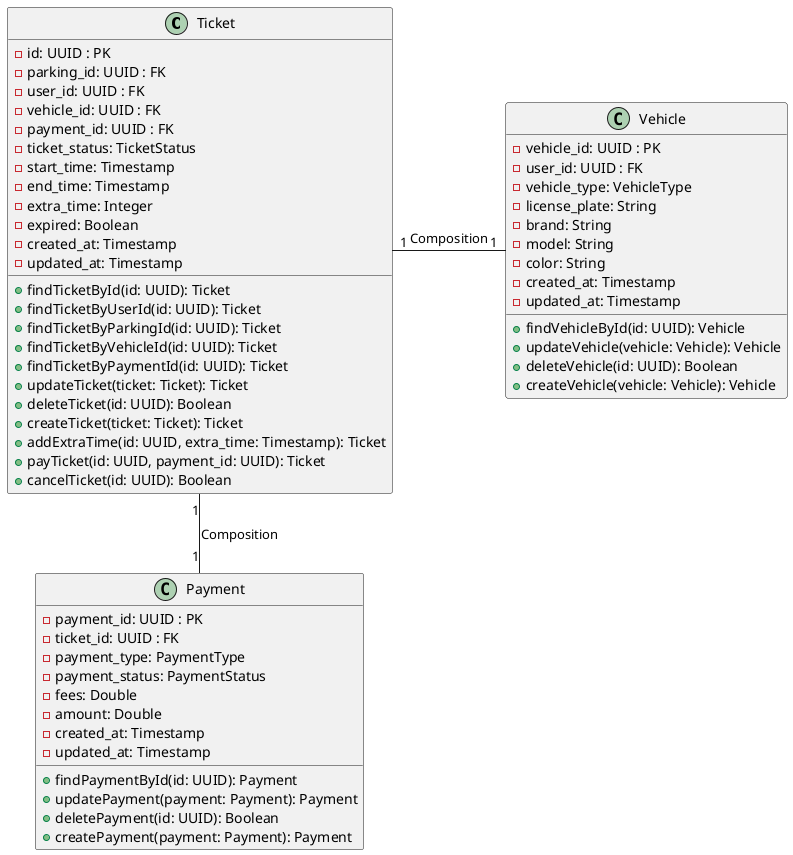 @startuml class_ticket

class Ticket {
  -id: UUID : PK
  -parking_id: UUID : FK
  -user_id: UUID : FK
  -vehicle_id: UUID : FK
  -payment_id: UUID : FK
  -ticket_status: TicketStatus
  -start_time: Timestamp
  -end_time: Timestamp
  -extra_time: Integer
  -expired: Boolean
  -created_at: Timestamp
  -updated_at: Timestamp

  +findTicketById(id: UUID): Ticket
  +findTicketByUserId(id: UUID): Ticket
  +findTicketByParkingId(id: UUID): Ticket
  +findTicketByVehicleId(id: UUID): Ticket
  +findTicketByPaymentId(id: UUID): Ticket
  +updateTicket(ticket: Ticket): Ticket
  +deleteTicket(id: UUID): Boolean
  +createTicket(ticket: Ticket): Ticket
  +addExtraTime(id: UUID, extra_time: Timestamp): Ticket
  +payTicket(id: UUID, payment_id: UUID): Ticket
  +cancelTicket(id: UUID): Boolean
}

class Vehicle {
  -vehicle_id: UUID : PK
  -user_id: UUID : FK
  -vehicle_type: VehicleType
  -license_plate: String
  -brand: String
  -model: String
  -color: String
  -created_at: Timestamp
  -updated_at: Timestamp

  +findVehicleById(id: UUID): Vehicle
  +updateVehicle(vehicle: Vehicle): Vehicle
  +deleteVehicle(id: UUID): Boolean
  +createVehicle(vehicle: Vehicle): Vehicle
}

class Payment {
  -payment_id: UUID : PK
  -ticket_id: UUID : FK
  -payment_type: PaymentType
  -payment_status: PaymentStatus
  -fees: Double
  -amount: Double
  -created_at: Timestamp
  -updated_at: Timestamp

  +findPaymentById(id: UUID): Payment
  +updatePayment(payment: Payment): Payment
  +deletePayment(id: UUID): Boolean
  +createPayment(payment: Payment): Payment
}

Ticket "1"-right-"1" Vehicle : Composition
Ticket "1"-down-"1" Payment : Composition

@enduml